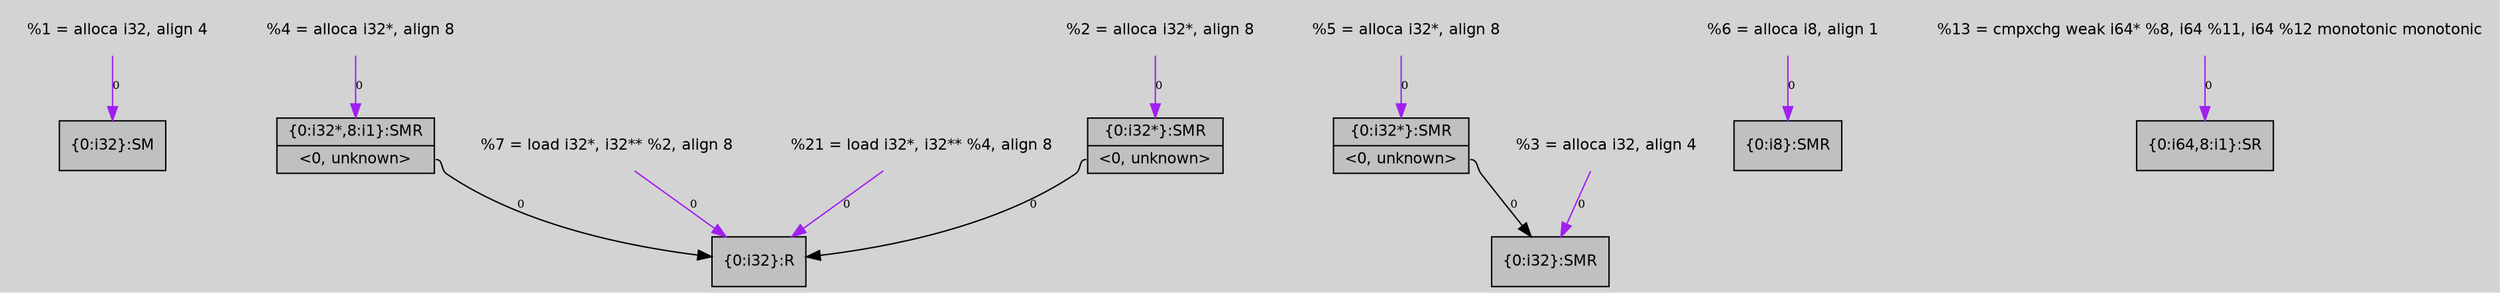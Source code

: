 digraph unnamed {
	graph [center=true, ratio=true, bgcolor=lightgray, fontname=Helvetica];
	node  [fontname=Helvetica, fontsize=11];

	Node0x7fa61a500070 [shape=record,fillcolor=gray, style=filled,label="{\{0:i32\}:SM}"];
	Node0x7fa61a500120 [shape=record,fillcolor=gray, style=filled,label="{\{0:i32*\}:SMR|{<s0>\<0, unknown\>}}"];
	Node0x7fa61a500210 [shape=record,fillcolor=gray, style=filled,label="{\{0:i32\}:SMR}"];
	Node0x7fa61a500320 [shape=record,fillcolor=gray, style=filled,label="{\{0:i32*,8:i1\}:SMR|{<s0>\<0, unknown\>}}"];
	Node0x7fa61a500400 [shape=record,fillcolor=gray, style=filled,label="{\{0:i32*\}:SMR|{<s0>\<0, unknown\>}}"];
	Node0x7fa61a500560 [shape=record,fillcolor=gray, style=filled,label="{\{0:i8\}:SMR}"];
	Node0x7fa61a500660 [shape=record,fillcolor=gray, style=filled,label="{\{0:i32\}:R}"];
	Node0x7fa61a5007f0 [shape=record,fillcolor=gray, style=filled,label="{\{0:i64,8:i1\}:SR}"];
	Node0x7fa61a40ad48 [shape=plaintext, label ="  %3 = alloca i32, align 4"];
	Node0x7fa61a40ad48 -> Node0x7fa61a500210[arrowtail=tee,label="0",fontsize=8,color=purple];
	Node0x7fa61a40ada8 [shape=plaintext, label ="  %4 = alloca i32*, align 8"];
	Node0x7fa61a40ada8 -> Node0x7fa61a500320[arrowtail=tee,label="0",fontsize=8,color=purple];
	Node0x7fa61a40b088 [shape=plaintext, label ="  %7 = load i32*, i32** %2, align 8"];
	Node0x7fa61a40b088 -> Node0x7fa61a500660[arrowtail=tee,label="0",fontsize=8,color=purple];
	Node0x7fa61a40ac48 [shape=plaintext, label ="  %1 = alloca i32, align 4"];
	Node0x7fa61a40ac48 -> Node0x7fa61a500070[arrowtail=tee,label="0",fontsize=8,color=purple];
	Node0x7fa61a40ace8 [shape=plaintext, label ="  %2 = alloca i32*, align 8"];
	Node0x7fa61a40ace8 -> Node0x7fa61a500120[arrowtail=tee,label="0",fontsize=8,color=purple];
	Node0x7fa61a40b428 [shape=plaintext, label ="  %13 = cmpxchg weak i64* %8, i64 %11, i64 %12 monotonic monotonic"];
	Node0x7fa61a40b428 -> Node0x7fa61a5007f0[arrowtail=tee,label="0",fontsize=8,color=purple];
	Node0x7fa61a40bba8 [shape=plaintext, label ="  %21 = load i32*, i32** %4, align 8"];
	Node0x7fa61a40bba8 -> Node0x7fa61a500660[arrowtail=tee,label="0",fontsize=8,color=purple];
	Node0x7fa61a40ae48 [shape=plaintext, label ="  %5 = alloca i32*, align 8"];
	Node0x7fa61a40ae48 -> Node0x7fa61a500400[arrowtail=tee,label="0",fontsize=8,color=purple];
	Node0x7fa61a40aea8 [shape=plaintext, label ="  %6 = alloca i8, align 1"];
	Node0x7fa61a40aea8 -> Node0x7fa61a500560[arrowtail=tee,label="0",fontsize=8,color=purple];
	Node0x7fa61a500120:s0 -> Node0x7fa61a500660[arrowtail=tee,label="0",fontsize=8];
	Node0x7fa61a500320:s0 -> Node0x7fa61a500660[arrowtail=tee,label="0",fontsize=8];
	Node0x7fa61a500400:s0 -> Node0x7fa61a500210[arrowtail=tee,label="0",fontsize=8];
}
